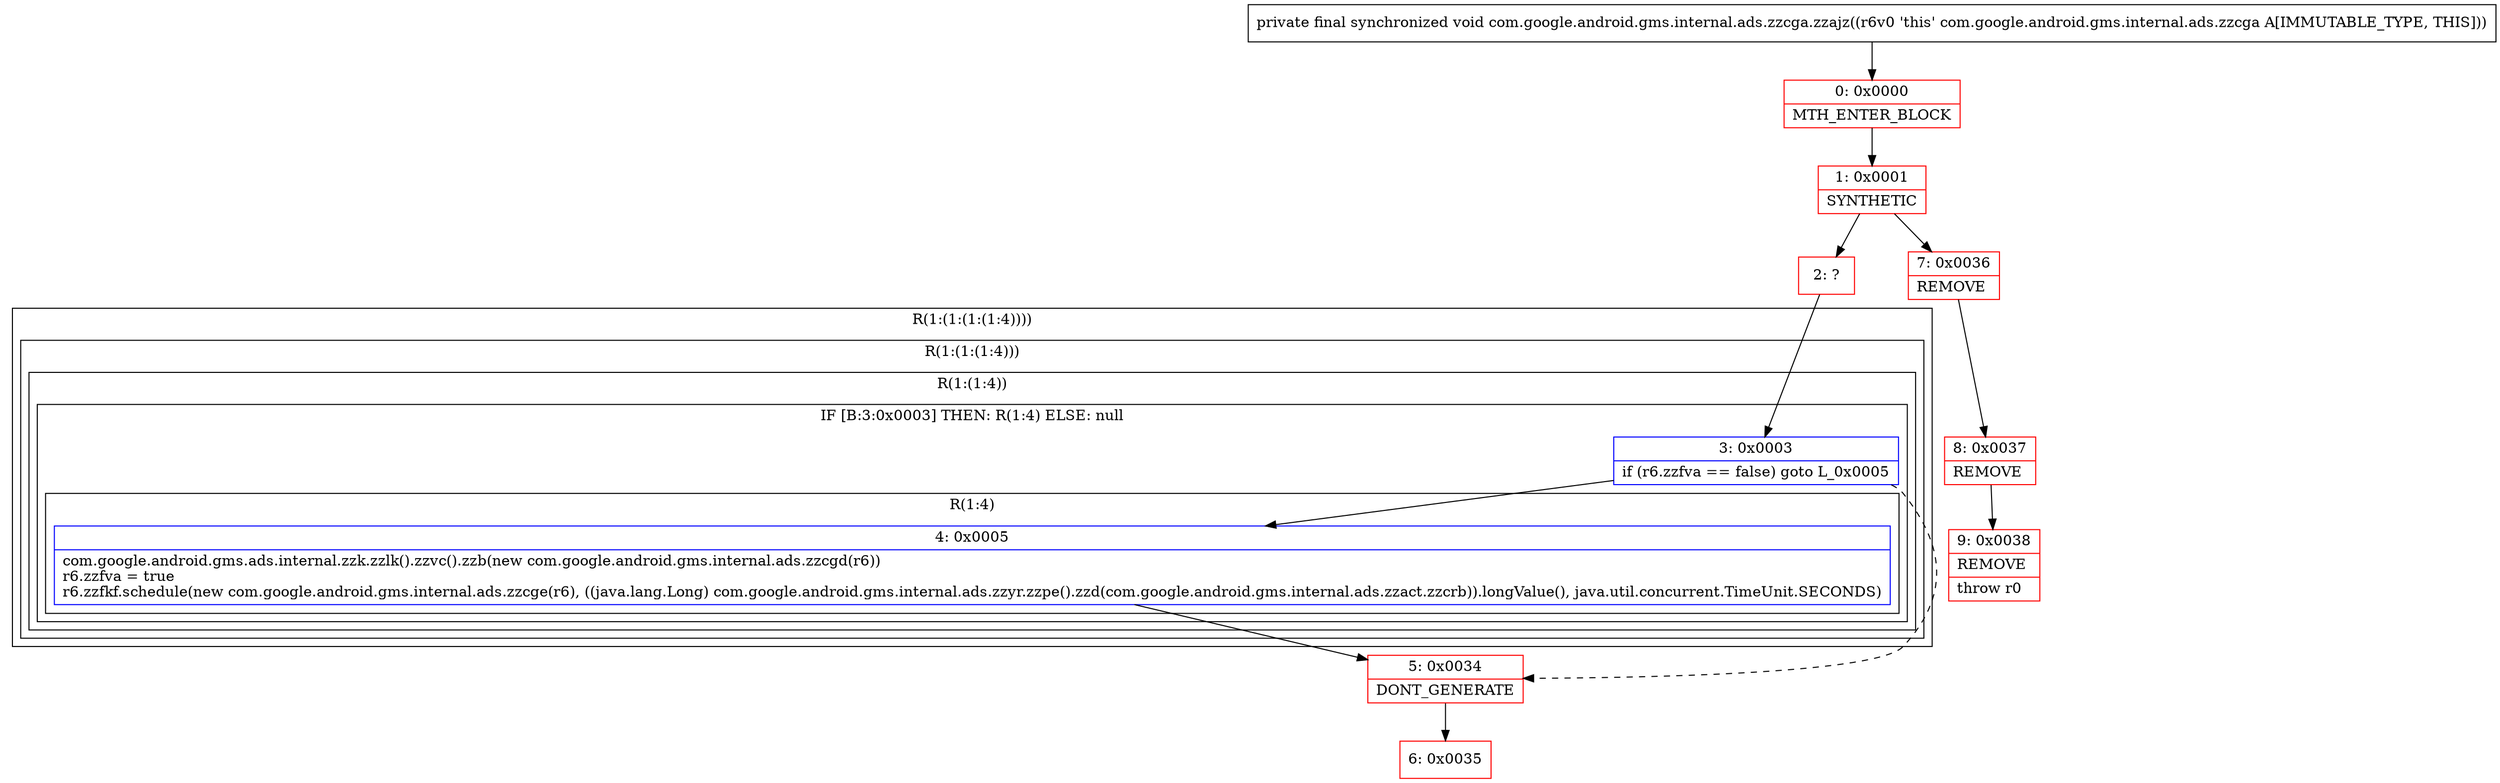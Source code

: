digraph "CFG forcom.google.android.gms.internal.ads.zzcga.zzajz()V" {
subgraph cluster_Region_2062031735 {
label = "R(1:(1:(1:(1:4))))";
node [shape=record,color=blue];
subgraph cluster_Region_1429645285 {
label = "R(1:(1:(1:4)))";
node [shape=record,color=blue];
subgraph cluster_Region_1672735920 {
label = "R(1:(1:4))";
node [shape=record,color=blue];
subgraph cluster_IfRegion_456630251 {
label = "IF [B:3:0x0003] THEN: R(1:4) ELSE: null";
node [shape=record,color=blue];
Node_3 [shape=record,label="{3\:\ 0x0003|if (r6.zzfva == false) goto L_0x0005\l}"];
subgraph cluster_Region_566107225 {
label = "R(1:4)";
node [shape=record,color=blue];
Node_4 [shape=record,label="{4\:\ 0x0005|com.google.android.gms.ads.internal.zzk.zzlk().zzvc().zzb(new com.google.android.gms.internal.ads.zzcgd(r6))\lr6.zzfva = true\lr6.zzfkf.schedule(new com.google.android.gms.internal.ads.zzcge(r6), ((java.lang.Long) com.google.android.gms.internal.ads.zzyr.zzpe().zzd(com.google.android.gms.internal.ads.zzact.zzcrb)).longValue(), java.util.concurrent.TimeUnit.SECONDS)\l}"];
}
}
}
}
}
Node_0 [shape=record,color=red,label="{0\:\ 0x0000|MTH_ENTER_BLOCK\l}"];
Node_1 [shape=record,color=red,label="{1\:\ 0x0001|SYNTHETIC\l}"];
Node_2 [shape=record,color=red,label="{2\:\ ?}"];
Node_5 [shape=record,color=red,label="{5\:\ 0x0034|DONT_GENERATE\l}"];
Node_6 [shape=record,color=red,label="{6\:\ 0x0035}"];
Node_7 [shape=record,color=red,label="{7\:\ 0x0036|REMOVE\l}"];
Node_8 [shape=record,color=red,label="{8\:\ 0x0037|REMOVE\l}"];
Node_9 [shape=record,color=red,label="{9\:\ 0x0038|REMOVE\l|throw r0\l}"];
MethodNode[shape=record,label="{private final synchronized void com.google.android.gms.internal.ads.zzcga.zzajz((r6v0 'this' com.google.android.gms.internal.ads.zzcga A[IMMUTABLE_TYPE, THIS])) }"];
MethodNode -> Node_0;
Node_3 -> Node_4;
Node_3 -> Node_5[style=dashed];
Node_4 -> Node_5;
Node_0 -> Node_1;
Node_1 -> Node_2;
Node_1 -> Node_7;
Node_2 -> Node_3;
Node_5 -> Node_6;
Node_7 -> Node_8;
Node_8 -> Node_9;
}

